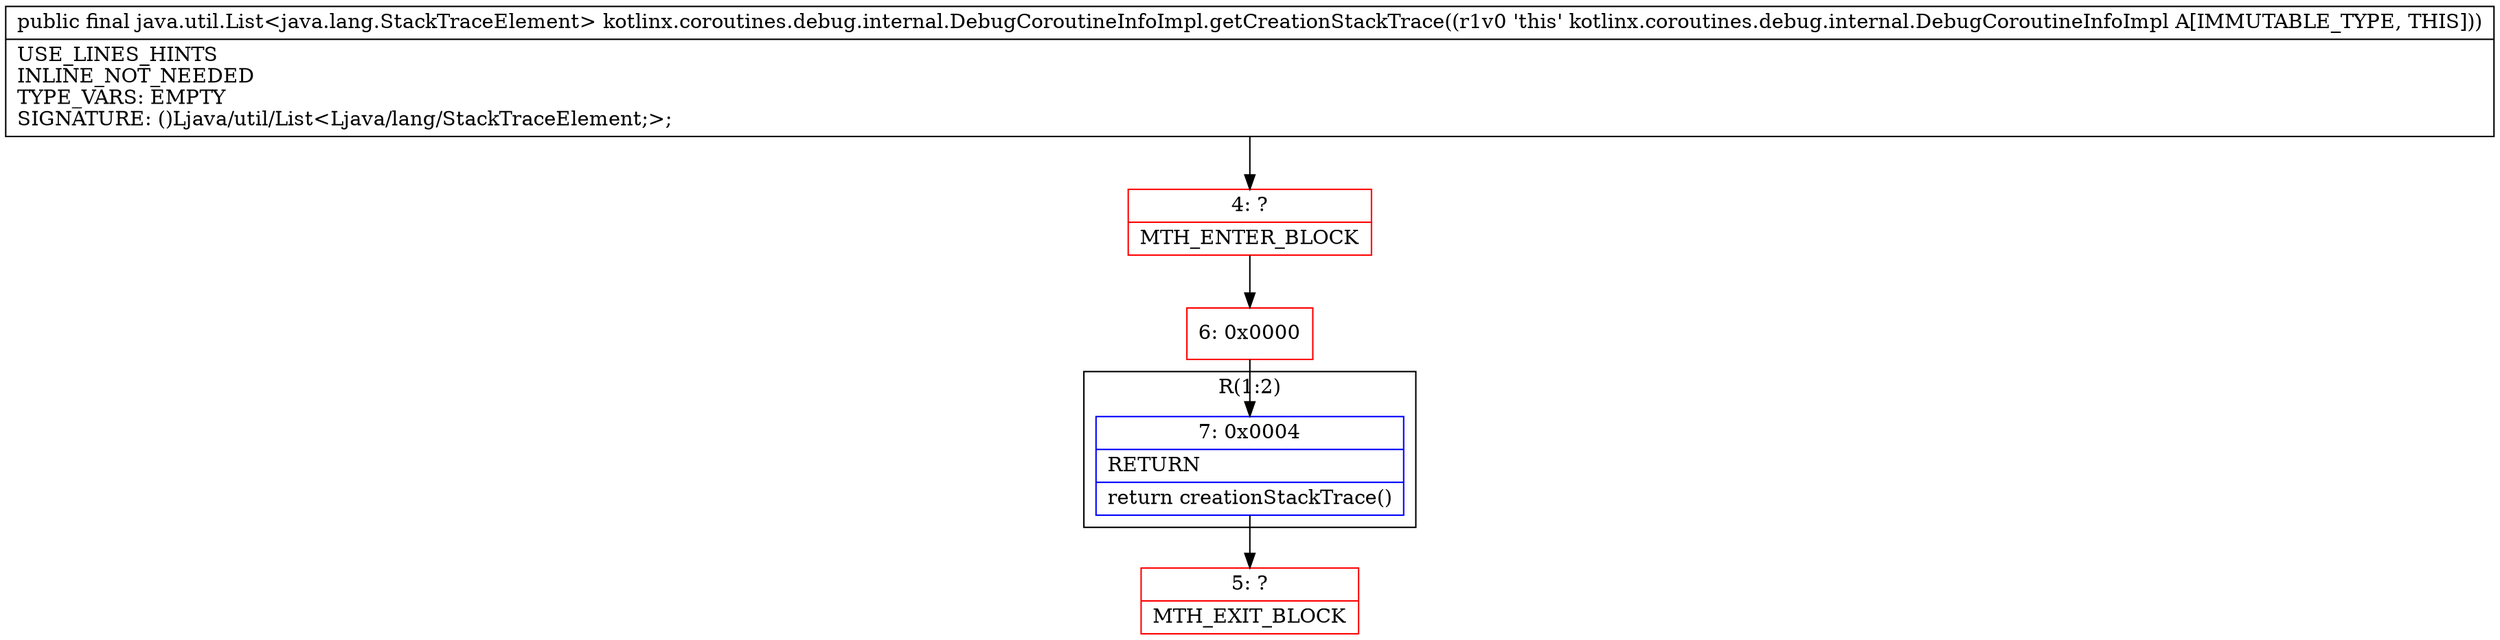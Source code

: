 digraph "CFG forkotlinx.coroutines.debug.internal.DebugCoroutineInfoImpl.getCreationStackTrace()Ljava\/util\/List;" {
subgraph cluster_Region_890168203 {
label = "R(1:2)";
node [shape=record,color=blue];
Node_7 [shape=record,label="{7\:\ 0x0004|RETURN\l|return creationStackTrace()\l}"];
}
Node_4 [shape=record,color=red,label="{4\:\ ?|MTH_ENTER_BLOCK\l}"];
Node_6 [shape=record,color=red,label="{6\:\ 0x0000}"];
Node_5 [shape=record,color=red,label="{5\:\ ?|MTH_EXIT_BLOCK\l}"];
MethodNode[shape=record,label="{public final java.util.List\<java.lang.StackTraceElement\> kotlinx.coroutines.debug.internal.DebugCoroutineInfoImpl.getCreationStackTrace((r1v0 'this' kotlinx.coroutines.debug.internal.DebugCoroutineInfoImpl A[IMMUTABLE_TYPE, THIS]))  | USE_LINES_HINTS\lINLINE_NOT_NEEDED\lTYPE_VARS: EMPTY\lSIGNATURE: ()Ljava\/util\/List\<Ljava\/lang\/StackTraceElement;\>;\l}"];
MethodNode -> Node_4;Node_7 -> Node_5;
Node_4 -> Node_6;
Node_6 -> Node_7;
}

